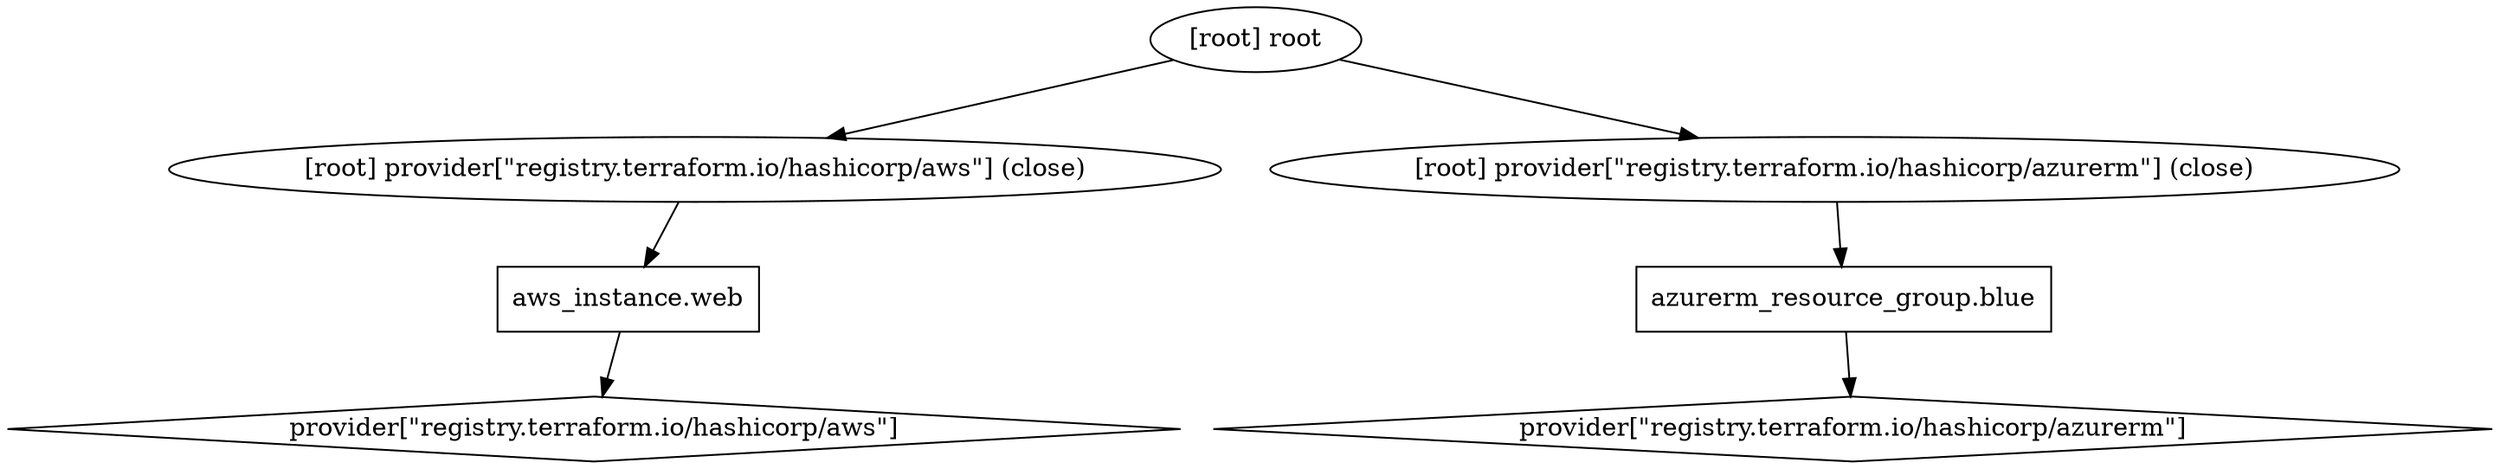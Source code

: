 digraph {
	compound = "true"
	newrank = "true"
	subgraph "root" {
		"[root] aws_instance.web (expand)" [label = "aws_instance.web", shape = "box"]
		"[root] azurerm_resource_group.blue (expand)" [label = "azurerm_resource_group.blue", shape = "box"]
		"[root] provider[\"registry.terraform.io/hashicorp/aws\"]" [label = "provider[\"registry.terraform.io/hashicorp/aws\"]", shape = "diamond"]
		"[root] provider[\"registry.terraform.io/hashicorp/azurerm\"]" [label = "provider[\"registry.terraform.io/hashicorp/azurerm\"]", shape = "diamond"]
		"[root] aws_instance.web (expand)" -> "[root] provider[\"registry.terraform.io/hashicorp/aws\"]"
		"[root] azurerm_resource_group.blue (expand)" -> "[root] provider[\"registry.terraform.io/hashicorp/azurerm\"]"
		"[root] provider[\"registry.terraform.io/hashicorp/aws\"] (close)" -> "[root] aws_instance.web (expand)"
		"[root] provider[\"registry.terraform.io/hashicorp/azurerm\"] (close)" -> "[root] azurerm_resource_group.blue (expand)"
		"[root] root" -> "[root] provider[\"registry.terraform.io/hashicorp/aws\"] (close)"
		"[root] root" -> "[root] provider[\"registry.terraform.io/hashicorp/azurerm\"] (close)"
	}
}

